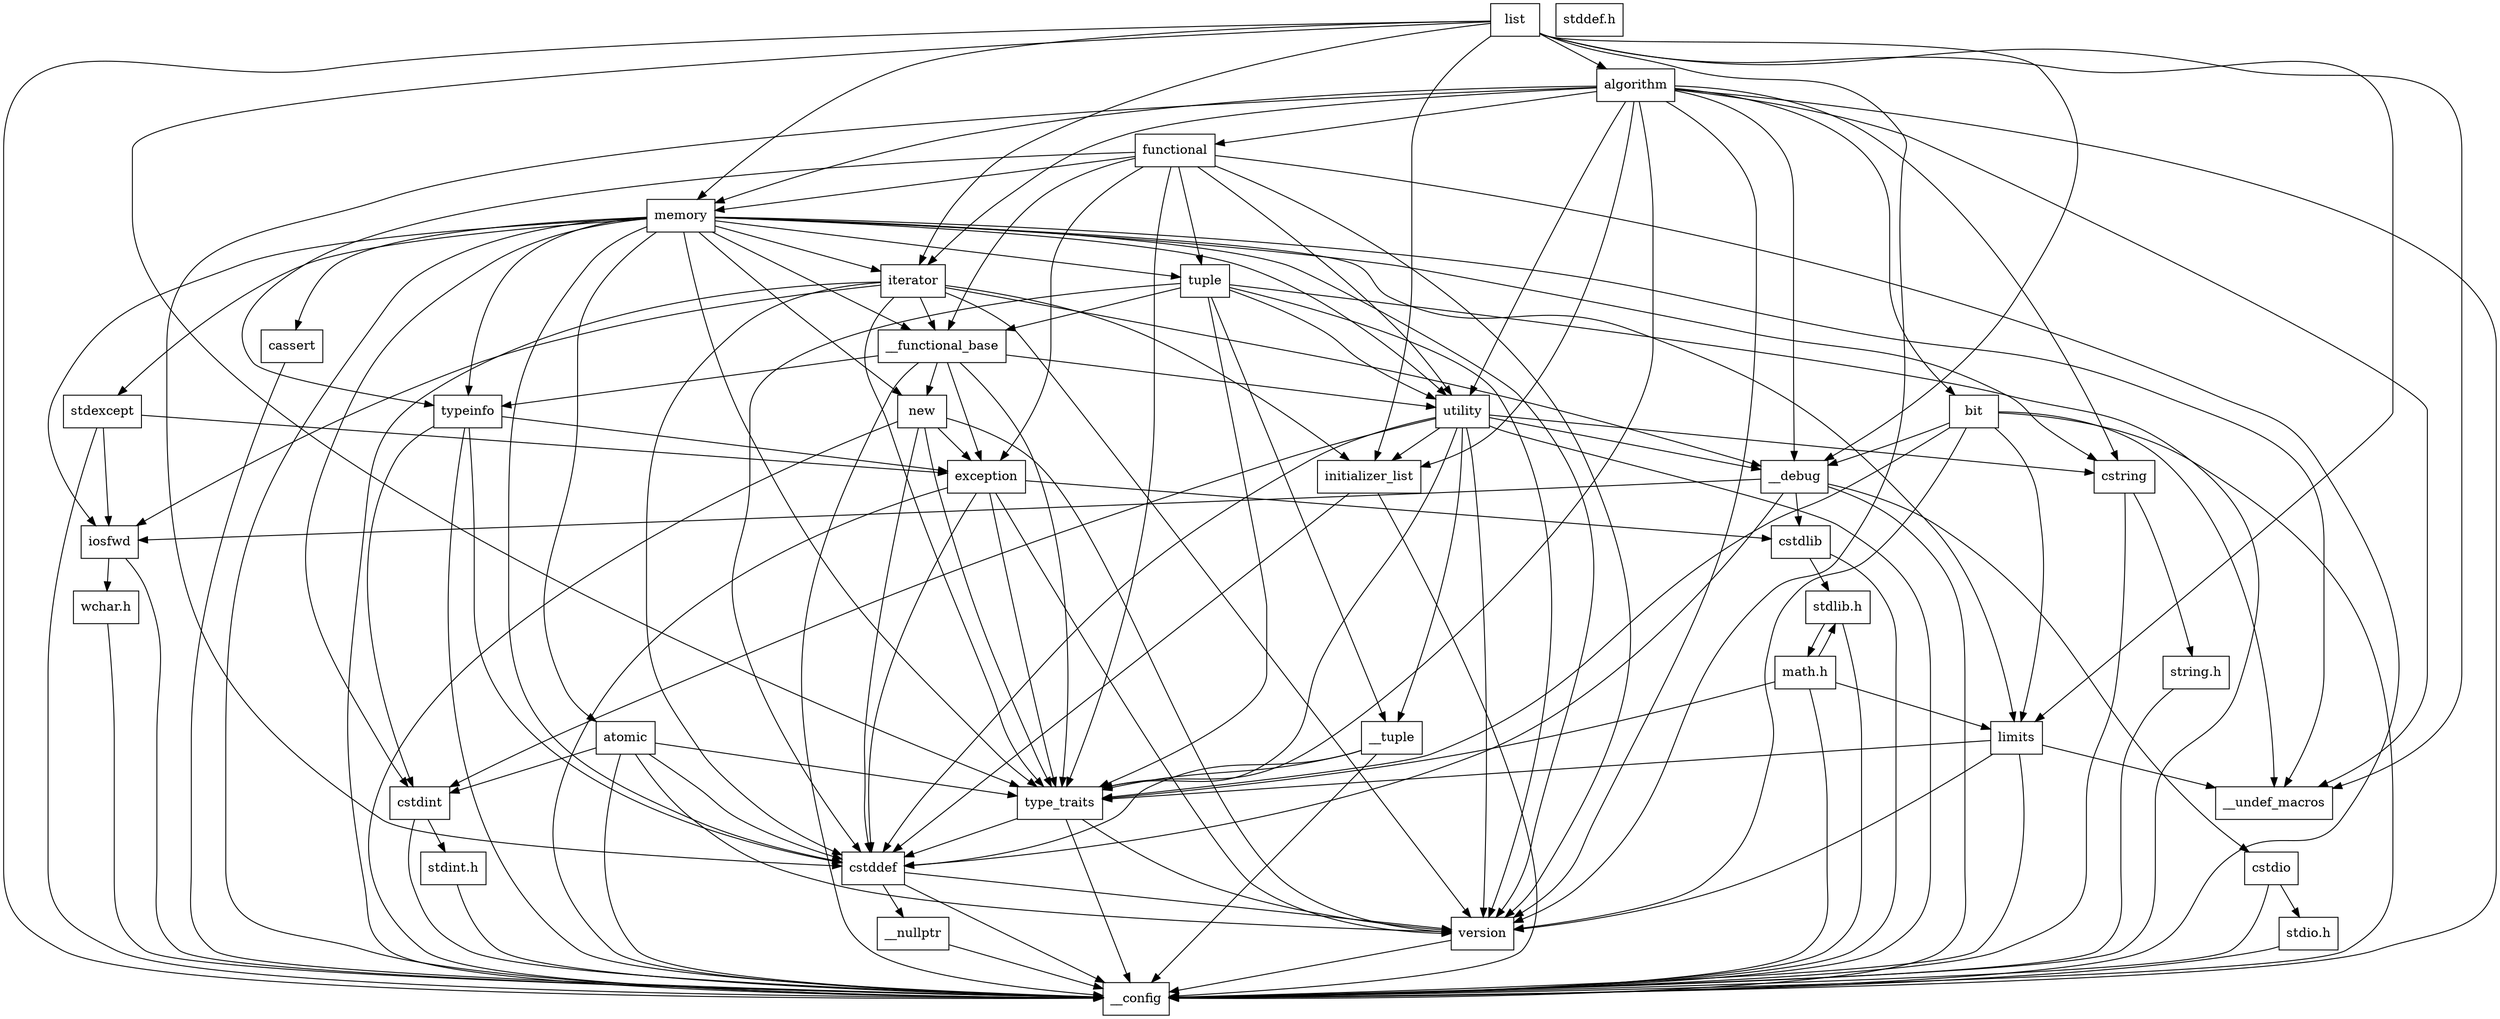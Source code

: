 digraph "dependencies" {
  header_1 [ shape="box", label="list"];
  header_2 [ shape="box", label="__config"];
  header_11 [ shape="box", label="memory"];
  header_12 [ shape="box", label="type_traits"];
  header_13 [ shape="box", label="cstddef"];
  header_14 [ shape="box", label="version"];
  header_17 [ shape="box", label="__nullptr"];
  header_18 [ shape="box", label="typeinfo"];
  header_19 [ shape="box", label="exception"];
  header_20 [ shape="box", label="cstdlib"];
  header_21 [ shape="box", label="stdlib.h"];
  header_24 [ shape="box", label="stddef.h"];
  header_55 [ shape="box", label="math.h"];
  header_67 [ shape="box", label="limits"];
  header_68 [ shape="box", label="__undef_macros"];
  header_69 [ shape="box", label="cstdint"];
  header_70 [ shape="box", label="stdint.h"];
  header_75 [ shape="box", label="new"];
  header_76 [ shape="box", label="utility"];
  header_77 [ shape="box", label="__tuple"];
  header_78 [ shape="box", label="initializer_list"];
  header_79 [ shape="box", label="cstring"];
  header_80 [ shape="box", label="string.h"];
  header_83 [ shape="box", label="__debug"];
  header_84 [ shape="box", label="iosfwd"];
  header_85 [ shape="box", label="wchar.h"];
  header_93 [ shape="box", label="cstdio"];
  header_94 [ shape="box", label="stdio.h"];
  header_103 [ shape="box", label="iterator"];
  header_104 [ shape="box", label="__functional_base"];
  header_105 [ shape="box", label="tuple"];
  header_106 [ shape="box", label="stdexcept"];
  header_107 [ shape="box", label="cassert"];
  header_109 [ shape="box", label="atomic"];
  header_110 [ shape="box", label="algorithm"];
  header_111 [ shape="box", label="functional"];
  header_112 [ shape="box", label="bit"];
  header_104 -> header_2;
  header_104 -> header_12;
  header_104 -> header_18;
  header_104 -> header_19;
  header_104 -> header_75;
  header_104 -> header_76;
  header_105 -> header_2;
  header_105 -> header_77;
  header_105 -> header_13;
  header_105 -> header_12;
  header_105 -> header_104;
  header_105 -> header_76;
  header_105 -> header_14;
  header_12 -> header_2;
  header_12 -> header_13;
  header_12 -> header_14;
  header_55 -> header_2;
  header_55 -> header_21;
  header_55 -> header_12;
  header_55 -> header_67;
  header_76 -> header_2;
  header_76 -> header_77;
  header_76 -> header_12;
  header_76 -> header_78;
  header_76 -> header_13;
  header_76 -> header_79;
  header_76 -> header_69;
  header_76 -> header_14;
  header_76 -> header_83;
  header_20 -> header_2;
  header_20 -> header_21;
  header_79 -> header_2;
  header_79 -> header_80;
  header_107 -> header_2;
  header_85 -> header_2;
  header_109 -> header_2;
  header_109 -> header_13;
  header_109 -> header_69;
  header_109 -> header_12;
  header_109 -> header_14;
  header_1 -> header_2;
  header_1 -> header_11;
  header_1 -> header_67;
  header_1 -> header_78;
  header_1 -> header_103;
  header_1 -> header_110;
  header_1 -> header_12;
  header_1 -> header_14;
  header_1 -> header_83;
  header_1 -> header_68;
  header_17 -> header_2;
  header_112 -> header_2;
  header_112 -> header_67;
  header_112 -> header_12;
  header_112 -> header_14;
  header_112 -> header_83;
  header_112 -> header_68;
  header_77 -> header_2;
  header_77 -> header_13;
  header_77 -> header_12;
  header_106 -> header_2;
  header_106 -> header_19;
  header_106 -> header_84;
  header_103 -> header_2;
  header_103 -> header_84;
  header_103 -> header_104;
  header_103 -> header_12;
  header_103 -> header_13;
  header_103 -> header_78;
  header_103 -> header_14;
  header_103 -> header_83;
  header_18 -> header_2;
  header_18 -> header_19;
  header_18 -> header_13;
  header_18 -> header_69;
  header_21 -> header_2;
  header_21 -> header_55;
  header_83 -> header_2;
  header_83 -> header_84;
  header_83 -> header_20;
  header_83 -> header_93;
  header_83 -> header_13;
  header_14 -> header_2;
  header_19 -> header_2;
  header_19 -> header_13;
  header_19 -> header_20;
  header_19 -> header_12;
  header_19 -> header_14;
  header_80 -> header_2;
  header_111 -> header_2;
  header_111 -> header_12;
  header_111 -> header_18;
  header_111 -> header_19;
  header_111 -> header_11;
  header_111 -> header_105;
  header_111 -> header_76;
  header_111 -> header_14;
  header_111 -> header_104;
  header_70 -> header_2;
  header_11 -> header_2;
  header_11 -> header_12;
  header_11 -> header_18;
  header_11 -> header_13;
  header_11 -> header_69;
  header_11 -> header_75;
  header_11 -> header_76;
  header_11 -> header_67;
  header_11 -> header_103;
  header_11 -> header_104;
  header_11 -> header_84;
  header_11 -> header_105;
  header_11 -> header_106;
  header_11 -> header_79;
  header_11 -> header_107;
  header_11 -> header_109;
  header_11 -> header_14;
  header_11 -> header_68;
  header_67 -> header_2;
  header_67 -> header_12;
  header_67 -> header_68;
  header_67 -> header_14;
  header_75 -> header_2;
  header_75 -> header_19;
  header_75 -> header_12;
  header_75 -> header_13;
  header_75 -> header_14;
  header_93 -> header_2;
  header_93 -> header_94;
  header_78 -> header_2;
  header_78 -> header_13;
  header_13 -> header_2;
  header_13 -> header_14;
  header_13 -> header_17;
  header_69 -> header_2;
  header_69 -> header_70;
  header_94 -> header_2;
  header_110 -> header_2;
  header_110 -> header_78;
  header_110 -> header_12;
  header_110 -> header_79;
  header_110 -> header_76;
  header_110 -> header_11;
  header_110 -> header_111;
  header_110 -> header_103;
  header_110 -> header_13;
  header_110 -> header_112;
  header_110 -> header_14;
  header_110 -> header_83;
  header_110 -> header_68;
  header_84 -> header_2;
  header_84 -> header_85;
}